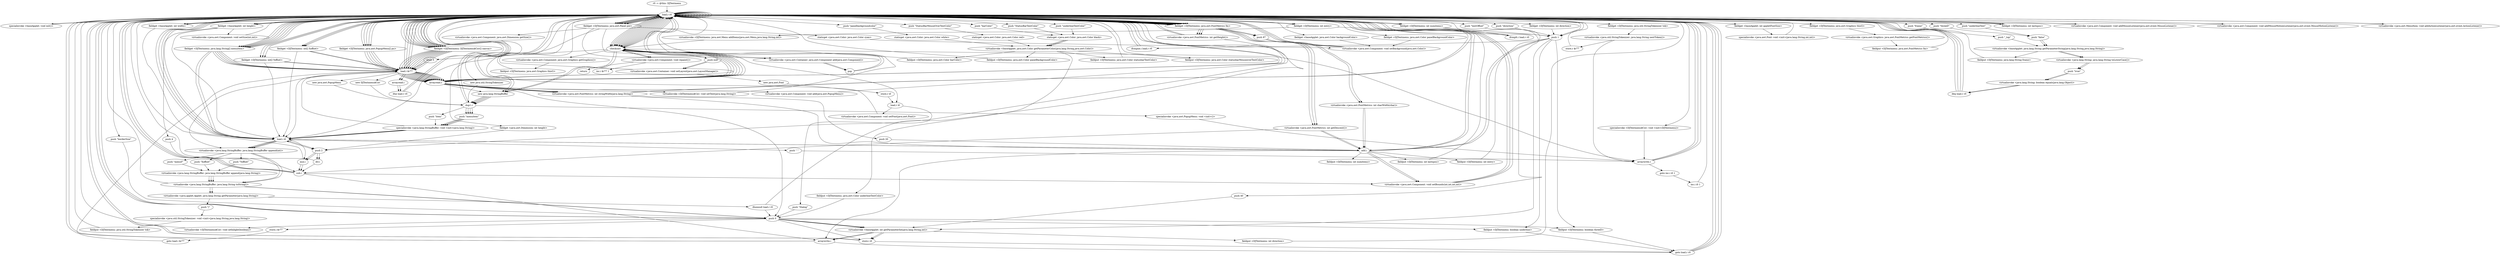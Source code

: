 digraph "" {
    "r0 := @this: DJTextmenu"
    "load.r r0"
    "r0 := @this: DJTextmenu"->"load.r r0";
    "specialinvoke <baseApplet: void init()>"
    "load.r r0"->"specialinvoke <baseApplet: void init()>";
    "specialinvoke <baseApplet: void init()>"->"load.r r0";
    "checkcast"
    "load.r r0"->"checkcast";
    "push null"
    "checkcast"->"push null";
    "virtualinvoke <java.awt.Container: void setLayout(java.awt.LayoutManager)>"
    "push null"->"virtualinvoke <java.awt.Container: void setLayout(java.awt.LayoutManager)>";
    "virtualinvoke <java.awt.Container: void setLayout(java.awt.LayoutManager)>"->"load.r r0";
    "load.r r0"->"checkcast";
    "checkcast"->"load.r r0";
    "fieldget <baseApplet: int width>"
    "load.r r0"->"fieldget <baseApplet: int width>";
    "fieldget <baseApplet: int width>"->"load.r r0";
    "fieldget <baseApplet: int height>"
    "load.r r0"->"fieldget <baseApplet: int height>";
    "virtualinvoke <java.awt.Component: void setSize(int,int)>"
    "fieldget <baseApplet: int height>"->"virtualinvoke <java.awt.Component: void setSize(int,int)>";
    "virtualinvoke <java.awt.Component: void setSize(int,int)>"->"load.r r0";
    "push \"borderSize\""
    "load.r r0"->"push \"borderSize\"";
    "push 0"
    "push \"borderSize\""->"push 0";
    "virtualinvoke <baseApplet: int getParameterInt(java.lang.String,int)>"
    "push 0"->"virtualinvoke <baseApplet: int getParameterInt(java.lang.String,int)>";
    "store.i i0"
    "virtualinvoke <baseApplet: int getParameterInt(java.lang.String,int)>"->"store.i i0";
    "store.i i0"->"load.r r0";
    "fieldget <DJTextmenu: java.awt.Panel pnl>"
    "load.r r0"->"fieldget <DJTextmenu: java.awt.Panel pnl>";
    "load.i i0"
    "fieldget <DJTextmenu: java.awt.Panel pnl>"->"load.i i0";
    "load.i i0"->"load.i i0";
    "load.i i0"->"load.r r0";
    "load.r r0"->"fieldget <baseApplet: int width>";
    "fieldget <baseApplet: int width>"->"load.i i0";
    "push 2"
    "load.i i0"->"push 2";
    "mul.i"
    "push 2"->"mul.i";
    "sub.i"
    "mul.i"->"sub.i";
    "sub.i"->"load.r r0";
    "load.r r0"->"fieldget <baseApplet: int height>";
    "fieldget <baseApplet: int height>"->"load.i i0";
    "load.i i0"->"push 2";
    "push 2"->"mul.i";
    "mul.i"->"sub.i";
    "virtualinvoke <java.awt.Component: void setBounds(int,int,int,int)>"
    "sub.i"->"virtualinvoke <java.awt.Component: void setBounds(int,int,int,int)>";
    "virtualinvoke <java.awt.Component: void setBounds(int,int,int,int)>"->"load.r r0";
    "load.r r0"->"fieldget <DJTextmenu: java.awt.Panel pnl>";
    "fieldget <DJTextmenu: java.awt.Panel pnl>"->"push null";
    "push null"->"virtualinvoke <java.awt.Container: void setLayout(java.awt.LayoutManager)>";
    "new java.awt.Font"
    "virtualinvoke <java.awt.Container: void setLayout(java.awt.LayoutManager)>"->"new java.awt.Font";
    "store.r i0"
    "new java.awt.Font"->"store.r i0";
    "load.r i0"
    "store.r i0"->"load.r i0";
    "push \"Dialog\""
    "load.r i0"->"push \"Dialog\"";
    "push \"Dialog\""->"push 0";
    "push 0"->"load.r r0";
    "fieldget <baseApplet: int appletFontSize>"
    "load.r r0"->"fieldget <baseApplet: int appletFontSize>";
    "specialinvoke <java.awt.Font: void <init>(java.lang.String,int,int)>"
    "fieldget <baseApplet: int appletFontSize>"->"specialinvoke <java.awt.Font: void <init>(java.lang.String,int,int)>";
    "specialinvoke <java.awt.Font: void <init>(java.lang.String,int,int)>"->"load.r r0";
    "load.r r0"->"checkcast";
    "checkcast"->"load.r i0";
    "virtualinvoke <java.awt.Component: void setFont(java.awt.Font)>"
    "load.r i0"->"virtualinvoke <java.awt.Component: void setFont(java.awt.Font)>";
    "virtualinvoke <java.awt.Component: void setFont(java.awt.Font)>"->"load.r r0";
    "load.r r0"->"load.r r0";
    "load.r r0"->"checkcast";
    "virtualinvoke <java.awt.Component: java.awt.Graphics getGraphics()>"
    "checkcast"->"virtualinvoke <java.awt.Component: java.awt.Graphics getGraphics()>";
    "fieldput <DJTextmenu: java.awt.Graphics thisG>"
    "virtualinvoke <java.awt.Component: java.awt.Graphics getGraphics()>"->"fieldput <DJTextmenu: java.awt.Graphics thisG>";
    "fieldput <DJTextmenu: java.awt.Graphics thisG>"->"load.r r0";
    "load.r r0"->"load.r r0";
    "fieldget <DJTextmenu: java.awt.Graphics thisG>"
    "load.r r0"->"fieldget <DJTextmenu: java.awt.Graphics thisG>";
    "virtualinvoke <java.awt.Graphics: java.awt.FontMetrics getFontMetrics()>"
    "fieldget <DJTextmenu: java.awt.Graphics thisG>"->"virtualinvoke <java.awt.Graphics: java.awt.FontMetrics getFontMetrics()>";
    "fieldput <DJTextmenu: java.awt.FontMetrics fm>"
    "virtualinvoke <java.awt.Graphics: java.awt.FontMetrics getFontMetrics()>"->"fieldput <DJTextmenu: java.awt.FontMetrics fm>";
    "fieldput <DJTextmenu: java.awt.FontMetrics fm>"->"load.r r0";
    "load.r r0"->"checkcast";
    "checkcast"->"load.r r0";
    "load.r r0"->"fieldget <DJTextmenu: java.awt.Panel pnl>";
    "virtualinvoke <java.awt.Container: java.awt.Component add(java.awt.Component)>"
    "fieldget <DJTextmenu: java.awt.Panel pnl>"->"virtualinvoke <java.awt.Container: java.awt.Component add(java.awt.Component)>";
    "pop"
    "virtualinvoke <java.awt.Container: java.awt.Component add(java.awt.Component)>"->"pop";
    "pop"->"load.r r0";
    "load.r r0"->"fieldget <DJTextmenu: java.awt.Panel pnl>";
    "staticget <java.awt.Color: java.awt.Color cyan>"
    "fieldget <DJTextmenu: java.awt.Panel pnl>"->"staticget <java.awt.Color: java.awt.Color cyan>";
    "virtualinvoke <java.awt.Component: void setBackground(java.awt.Color)>"
    "staticget <java.awt.Color: java.awt.Color cyan>"->"virtualinvoke <java.awt.Component: void setBackground(java.awt.Color)>";
    "virtualinvoke <java.awt.Component: void setBackground(java.awt.Color)>"->"load.r r0";
    "load.r r0"->"checkcast";
    "checkcast"->"load.r r0";
    "fieldget <baseApplet: java.awt.Color backgroundColor>"
    "load.r r0"->"fieldget <baseApplet: java.awt.Color backgroundColor>";
    "fieldget <baseApplet: java.awt.Color backgroundColor>"->"virtualinvoke <java.awt.Component: void setBackground(java.awt.Color)>";
    "virtualinvoke <java.awt.Component: void setBackground(java.awt.Color)>"->"load.r r0";
    "load.r r0"->"load.r r0";
    "push \"barColor\""
    "load.r r0"->"push \"barColor\"";
    "staticget <java.awt.Color: java.awt.Color black>"
    "push \"barColor\""->"staticget <java.awt.Color: java.awt.Color black>";
    "virtualinvoke <baseApplet: java.awt.Color getParameterColor(java.lang.String,java.awt.Color)>"
    "staticget <java.awt.Color: java.awt.Color black>"->"virtualinvoke <baseApplet: java.awt.Color getParameterColor(java.lang.String,java.awt.Color)>";
    "fieldput <DJTextmenu: java.awt.Color barColor>"
    "virtualinvoke <baseApplet: java.awt.Color getParameterColor(java.lang.String,java.awt.Color)>"->"fieldput <DJTextmenu: java.awt.Color barColor>";
    "fieldput <DJTextmenu: java.awt.Color barColor>"->"load.r r0";
    "load.r r0"->"load.r r0";
    "push \"panelbackgroundcolor\""
    "load.r r0"->"push \"panelbackgroundcolor\"";
    "staticget <java.awt.Color: java.awt.Color white>"
    "push \"panelbackgroundcolor\""->"staticget <java.awt.Color: java.awt.Color white>";
    "staticget <java.awt.Color: java.awt.Color white>"->"virtualinvoke <baseApplet: java.awt.Color getParameterColor(java.lang.String,java.awt.Color)>";
    "fieldput <DJTextmenu: java.awt.Color panelBackgroundColor>"
    "virtualinvoke <baseApplet: java.awt.Color getParameterColor(java.lang.String,java.awt.Color)>"->"fieldput <DJTextmenu: java.awt.Color panelBackgroundColor>";
    "fieldput <DJTextmenu: java.awt.Color panelBackgroundColor>"->"load.r r0";
    "load.r r0"->"load.r r0";
    "push \"StatusBarTextColor\""
    "load.r r0"->"push \"StatusBarTextColor\"";
    "push \"StatusBarTextColor\""->"staticget <java.awt.Color: java.awt.Color black>";
    "staticget <java.awt.Color: java.awt.Color black>"->"virtualinvoke <baseApplet: java.awt.Color getParameterColor(java.lang.String,java.awt.Color)>";
    "fieldput <DJTextmenu: java.awt.Color statusbarTextColor>"
    "virtualinvoke <baseApplet: java.awt.Color getParameterColor(java.lang.String,java.awt.Color)>"->"fieldput <DJTextmenu: java.awt.Color statusbarTextColor>";
    "fieldput <DJTextmenu: java.awt.Color statusbarTextColor>"->"load.r r0";
    "load.r r0"->"load.r r0";
    "push \"StatusBarMouseOverTextColor\""
    "load.r r0"->"push \"StatusBarMouseOverTextColor\"";
    "staticget <java.awt.Color: java.awt.Color red>"
    "push \"StatusBarMouseOverTextColor\""->"staticget <java.awt.Color: java.awt.Color red>";
    "staticget <java.awt.Color: java.awt.Color red>"->"virtualinvoke <baseApplet: java.awt.Color getParameterColor(java.lang.String,java.awt.Color)>";
    "fieldput <DJTextmenu: java.awt.Color statusbarMouseoverTextColor>"
    "virtualinvoke <baseApplet: java.awt.Color getParameterColor(java.lang.String,java.awt.Color)>"->"fieldput <DJTextmenu: java.awt.Color statusbarMouseoverTextColor>";
    "fieldput <DJTextmenu: java.awt.Color statusbarMouseoverTextColor>"->"load.r r0";
    "load.r r0"->"load.r r0";
    "push \"frame\""
    "load.r r0"->"push \"frame\"";
    "push \"_top\""
    "push \"frame\""->"push \"_top\"";
    "virtualinvoke <baseApplet: java.lang.String getParameterString(java.lang.String,java.lang.String)>"
    "push \"_top\""->"virtualinvoke <baseApplet: java.lang.String getParameterString(java.lang.String,java.lang.String)>";
    "fieldput <DJTextmenu: java.lang.String frame>"
    "virtualinvoke <baseApplet: java.lang.String getParameterString(java.lang.String,java.lang.String)>"->"fieldput <DJTextmenu: java.lang.String frame>";
    "fieldput <DJTextmenu: java.lang.String frame>"->"load.r r0";
    "load.r r0"->"load.r r0";
    "push \"direction\""
    "load.r r0"->"push \"direction\"";
    "push 1"
    "push \"direction\""->"push 1";
    "push 1"->"virtualinvoke <baseApplet: int getParameterInt(java.lang.String,int)>";
    "fieldput <DJTextmenu: int direction>"
    "virtualinvoke <baseApplet: int getParameterInt(java.lang.String,int)>"->"fieldput <DJTextmenu: int direction>";
    "fieldput <DJTextmenu: int direction>"->"load.r r0";
    "load.r r0"->"fieldget <DJTextmenu: java.awt.Panel pnl>";
    "fieldget <DJTextmenu: java.awt.Panel pnl>"->"load.r r0";
    "fieldget <DJTextmenu: java.awt.Color panelBackgroundColor>"
    "load.r r0"->"fieldget <DJTextmenu: java.awt.Color panelBackgroundColor>";
    "fieldget <DJTextmenu: java.awt.Color panelBackgroundColor>"->"virtualinvoke <java.awt.Component: void setBackground(java.awt.Color)>";
    "virtualinvoke <java.awt.Component: void setBackground(java.awt.Color)>"->"load.r r0";
    "push \"threeD\""
    "load.r r0"->"push \"threeD\"";
    "push \"false\""
    "push \"threeD\""->"push \"false\"";
    "push \"false\""->"virtualinvoke <baseApplet: java.lang.String getParameterString(java.lang.String,java.lang.String)>";
    "virtualinvoke <java.lang.String: java.lang.String toLowerCase()>"
    "virtualinvoke <baseApplet: java.lang.String getParameterString(java.lang.String,java.lang.String)>"->"virtualinvoke <java.lang.String: java.lang.String toLowerCase()>";
    "push \"true\""
    "virtualinvoke <java.lang.String: java.lang.String toLowerCase()>"->"push \"true\"";
    "virtualinvoke <java.lang.String: boolean equals(java.lang.Object)>"
    "push \"true\""->"virtualinvoke <java.lang.String: boolean equals(java.lang.Object)>";
    "ifeq load.r r0"
    "virtualinvoke <java.lang.String: boolean equals(java.lang.Object)>"->"ifeq load.r r0";
    "ifeq load.r r0"->"load.r r0";
    "load.r r0"->"push 1";
    "fieldput <DJTextmenu: boolean threeD>"
    "push 1"->"fieldput <DJTextmenu: boolean threeD>";
    "goto load.r r0"
    "fieldput <DJTextmenu: boolean threeD>"->"goto load.r r0";
    "goto load.r r0"->"load.r r0";
    "push \"underlineText\""
    "load.r r0"->"push \"underlineText\"";
    "push \"underlineText\""->"push \"false\"";
    "push \"false\""->"virtualinvoke <baseApplet: java.lang.String getParameterString(java.lang.String,java.lang.String)>";
    "virtualinvoke <baseApplet: java.lang.String getParameterString(java.lang.String,java.lang.String)>"->"virtualinvoke <java.lang.String: java.lang.String toLowerCase()>";
    "virtualinvoke <java.lang.String: java.lang.String toLowerCase()>"->"push \"true\"";
    "push \"true\""->"virtualinvoke <java.lang.String: boolean equals(java.lang.Object)>";
    "virtualinvoke <java.lang.String: boolean equals(java.lang.Object)>"->"ifeq load.r r0";
    "ifeq load.r r0"->"load.r r0";
    "load.r r0"->"push 1";
    "fieldput <DJTextmenu: boolean underline>"
    "push 1"->"fieldput <DJTextmenu: boolean underline>";
    "fieldput <DJTextmenu: boolean underline>"->"goto load.r r0";
    "goto load.r r0"->"load.r r0";
    "load.r r0"->"load.r r0";
    "push \"underlineTextColor\""
    "load.r r0"->"push \"underlineTextColor\"";
    "push \"underlineTextColor\""->"staticget <java.awt.Color: java.awt.Color black>";
    "staticget <java.awt.Color: java.awt.Color black>"->"virtualinvoke <baseApplet: java.awt.Color getParameterColor(java.lang.String,java.awt.Color)>";
    "fieldput <DJTextmenu: java.awt.Color underlineTextColor>"
    "virtualinvoke <baseApplet: java.awt.Color getParameterColor(java.lang.String,java.awt.Color)>"->"fieldput <DJTextmenu: java.awt.Color underlineTextColor>";
    "fieldput <DJTextmenu: java.awt.Color underlineTextColor>"->"push 0";
    "push 0"->"store.i i0";
    "store.i i0"->"goto load.r r0";
    "goto load.r r0"->"load.r r0";
    "load.r r0"->"checkcast";
    "new java.lang.StringBuffer"
    "checkcast"->"new java.lang.StringBuffer";
    "dup1.r"
    "new java.lang.StringBuffer"->"dup1.r";
    "push \"menuitem\""
    "dup1.r"->"push \"menuitem\"";
    "specialinvoke <java.lang.StringBuffer: void <init>(java.lang.String)>"
    "push \"menuitem\""->"specialinvoke <java.lang.StringBuffer: void <init>(java.lang.String)>";
    "specialinvoke <java.lang.StringBuffer: void <init>(java.lang.String)>"->"load.i i0";
    "virtualinvoke <java.lang.StringBuffer: java.lang.StringBuffer append(int)>"
    "load.i i0"->"virtualinvoke <java.lang.StringBuffer: java.lang.StringBuffer append(int)>";
    "virtualinvoke <java.lang.StringBuffer: java.lang.String toString()>"
    "virtualinvoke <java.lang.StringBuffer: java.lang.StringBuffer append(int)>"->"virtualinvoke <java.lang.StringBuffer: java.lang.String toString()>";
    "virtualinvoke <java.applet.Applet: java.lang.String getParameter(java.lang.String)>"
    "virtualinvoke <java.lang.StringBuffer: java.lang.String toString()>"->"virtualinvoke <java.applet.Applet: java.lang.String getParameter(java.lang.String)>";
    "ifnonnull load.r r0"
    "virtualinvoke <java.applet.Applet: java.lang.String getParameter(java.lang.String)>"->"ifnonnull load.r r0";
    "ifnonnull load.r r0"->"push 0";
    "store.i $r77"
    "push 0"->"store.i $r77";
    "goto load.i $r77"
    "store.i $r77"->"goto load.i $r77";
    "load.i $r77"
    "goto load.i $r77"->"load.i $r77";
    "load.i $r77"->"load.r r0";
    "fieldget <DJTextmenu: int numitems>"
    "load.r r0"->"fieldget <DJTextmenu: int numitems>";
    "ifcmplt.i load.r r0"
    "fieldget <DJTextmenu: int numitems>"->"ifcmplt.i load.r r0";
    "ifcmplt.i load.r r0"->"load.r r0";
    "load.r r0"->"checkcast";
    "virtualinvoke <java.awt.Component: void repaint()>"
    "checkcast"->"virtualinvoke <java.awt.Component: void repaint()>";
    "return"
    "virtualinvoke <java.awt.Component: void repaint()>"->"return";
    "ifcmplt.i load.r r0"->"load.r r0";
    "fieldget <DJTextmenu: DJTextmenu$Cnv[] canvas>"
    "load.r r0"->"fieldget <DJTextmenu: DJTextmenu$Cnv[] canvas>";
    "fieldget <DJTextmenu: DJTextmenu$Cnv[] canvas>"->"load.i $r77";
    "new DJTextmenu$Cnv"
    "load.i $r77"->"new DJTextmenu$Cnv";
    "new DJTextmenu$Cnv"->"dup1.r";
    "dup1.r"->"load.r r0";
    "specialinvoke <DJTextmenu$Cnv: void <init>(DJTextmenu)>"
    "load.r r0"->"specialinvoke <DJTextmenu$Cnv: void <init>(DJTextmenu)>";
    "arraywrite.r"
    "specialinvoke <DJTextmenu$Cnv: void <init>(DJTextmenu)>"->"arraywrite.r";
    "arraywrite.r"->"load.r r0";
    "push \"textOffset\""
    "load.r r0"->"push \"textOffset\"";
    "push 40"
    "push \"textOffset\""->"push 40";
    "push 40"->"virtualinvoke <baseApplet: int getParameterInt(java.lang.String,int)>";
    "virtualinvoke <baseApplet: int getParameterInt(java.lang.String,int)>"->"store.i i0";
    "store.i i0"->"load.r r0";
    "fieldget <DJTextmenu: int direction>"
    "load.r r0"->"fieldget <DJTextmenu: int direction>";
    "fieldget <DJTextmenu: int direction>"->"push 1";
    "ifcmpne.i load.r r0"
    "push 1"->"ifcmpne.i load.r r0";
    "ifcmpne.i load.r r0"->"load.r r0";
    "load.r r0"->"fieldget <DJTextmenu: DJTextmenu$Cnv[] canvas>";
    "fieldget <DJTextmenu: DJTextmenu$Cnv[] canvas>"->"load.i $r77";
    "arrayread.r"
    "load.i $r77"->"arrayread.r";
    "arrayread.r"->"checkcast";
    "push 5"
    "checkcast"->"push 5";
    "push 5"->"load.i $r77";
    "load.i $r77"->"load.i i0";
    "load.i i0"->"mul.i";
    "mul.i"->"load.r r0";
    "fieldget <DJTextmenu: java.awt.FontMetrics fm>"
    "load.r r0"->"fieldget <DJTextmenu: java.awt.FontMetrics fm>";
    "fieldget <DJTextmenu: java.awt.FontMetrics fm>"->"load.r r0";
    "fieldget <DJTextmenu: java.lang.String[] menuitem>"
    "load.r r0"->"fieldget <DJTextmenu: java.lang.String[] menuitem>";
    "fieldget <DJTextmenu: java.lang.String[] menuitem>"->"load.i $r77";
    "load.i $r77"->"arrayread.r";
    "virtualinvoke <java.awt.FontMetrics: int stringWidth(java.lang.String)>"
    "arrayread.r"->"virtualinvoke <java.awt.FontMetrics: int stringWidth(java.lang.String)>";
    "virtualinvoke <java.awt.FontMetrics: int stringWidth(java.lang.String)>"->"load.r r0";
    "load.r r0"->"fieldget <DJTextmenu: java.awt.FontMetrics fm>";
    "push 87"
    "fieldget <DJTextmenu: java.awt.FontMetrics fm>"->"push 87";
    "virtualinvoke <java.awt.FontMetrics: int charWidth(char)>"
    "push 87"->"virtualinvoke <java.awt.FontMetrics: int charWidth(char)>";
    "add.i"
    "virtualinvoke <java.awt.FontMetrics: int charWidth(char)>"->"add.i";
    "add.i"->"load.r r0";
    "load.r r0"->"fieldget <DJTextmenu: java.awt.FontMetrics fm>";
    "virtualinvoke <java.awt.FontMetrics: int getHeight()>"
    "fieldget <DJTextmenu: java.awt.FontMetrics fm>"->"virtualinvoke <java.awt.FontMetrics: int getHeight()>";
    "virtualinvoke <java.awt.FontMetrics: int getHeight()>"->"load.r r0";
    "load.r r0"->"fieldget <DJTextmenu: java.awt.FontMetrics fm>";
    "virtualinvoke <java.awt.FontMetrics: int getDescent()>"
    "fieldget <DJTextmenu: java.awt.FontMetrics fm>"->"virtualinvoke <java.awt.FontMetrics: int getDescent()>";
    "virtualinvoke <java.awt.FontMetrics: int getDescent()>"->"add.i";
    "add.i"->"virtualinvoke <java.awt.Component: void setBounds(int,int,int,int)>";
    "virtualinvoke <java.awt.Component: void setBounds(int,int,int,int)>"->"load.r r0";
    "fieldget <DJTextmenu: int[] Xoffset>"
    "load.r r0"->"fieldget <DJTextmenu: int[] Xoffset>";
    "fieldget <DJTextmenu: int[] Xoffset>"->"load.i $r77";
    "arrayread.i"
    "load.i $r77"->"arrayread.i";
    "ifne load.r r0"
    "arrayread.i"->"ifne load.r r0";
    "ifne load.r r0"->"load.r r0";
    "load.r r0"->"fieldget <DJTextmenu: int[] Xoffset>";
    "fieldget <DJTextmenu: int[] Xoffset>"->"load.i $r77";
    "load.i $r77"->"load.r r0";
    "load.r r0"->"fieldget <DJTextmenu: java.awt.FontMetrics fm>";
    "fieldget <DJTextmenu: java.awt.FontMetrics fm>"->"load.r r0";
    "load.r r0"->"fieldget <DJTextmenu: java.lang.String[] menuitem>";
    "fieldget <DJTextmenu: java.lang.String[] menuitem>"->"load.i $r77";
    "load.i $r77"->"arrayread.r";
    "arrayread.r"->"virtualinvoke <java.awt.FontMetrics: int stringWidth(java.lang.String)>";
    "push 20"
    "virtualinvoke <java.awt.FontMetrics: int stringWidth(java.lang.String)>"->"push 20";
    "push 20"->"add.i";
    "arraywrite.i"
    "add.i"->"arraywrite.i";
    "arraywrite.i"->"goto load.r r0";
    "goto load.r r0"->"load.r r0";
    "load.r r0"->"load.r r0";
    "fieldget <DJTextmenu: int lastxpos>"
    "load.r r0"->"fieldget <DJTextmenu: int lastxpos>";
    "fieldget <DJTextmenu: int lastxpos>"->"load.r r0";
    "load.r r0"->"fieldget <DJTextmenu: java.awt.FontMetrics fm>";
    "fieldget <DJTextmenu: java.awt.FontMetrics fm>"->"load.r r0";
    "load.r r0"->"fieldget <DJTextmenu: java.lang.String[] menuitem>";
    "fieldget <DJTextmenu: java.lang.String[] menuitem>"->"load.i $r77";
    "load.i $r77"->"arrayread.r";
    "arrayread.r"->"virtualinvoke <java.awt.FontMetrics: int stringWidth(java.lang.String)>";
    "virtualinvoke <java.awt.FontMetrics: int stringWidth(java.lang.String)>"->"add.i";
    "add.i"->"load.i i0";
    "load.i i0"->"add.i";
    "fieldput <DJTextmenu: int lastxpos>"
    "add.i"->"fieldput <DJTextmenu: int lastxpos>";
    "fieldput <DJTextmenu: int lastxpos>"->"load.r r0";
    "load.r r0"->"fieldget <DJTextmenu: DJTextmenu$Cnv[] canvas>";
    "fieldget <DJTextmenu: DJTextmenu$Cnv[] canvas>"->"load.i $r77";
    "load.i $r77"->"arrayread.r";
    "arrayread.r"->"load.r r0";
    "load.r r0"->"fieldget <DJTextmenu: java.lang.String[] menuitem>";
    "fieldget <DJTextmenu: java.lang.String[] menuitem>"->"load.i $r77";
    "load.i $r77"->"arrayread.r";
    "virtualinvoke <DJTextmenu$Cnv: void setText(java.lang.String)>"
    "arrayread.r"->"virtualinvoke <DJTextmenu$Cnv: void setText(java.lang.String)>";
    "virtualinvoke <DJTextmenu$Cnv: void setText(java.lang.String)>"->"load.r r0";
    "load.r r0"->"fieldget <DJTextmenu: DJTextmenu$Cnv[] canvas>";
    "fieldget <DJTextmenu: DJTextmenu$Cnv[] canvas>"->"load.i $r77";
    "load.i $r77"->"arrayread.r";
    "arrayread.r"->"checkcast";
    "checkcast"->"load.r r0";
    "virtualinvoke <java.awt.Component: void addMouseListener(java.awt.event.MouseListener)>"
    "load.r r0"->"virtualinvoke <java.awt.Component: void addMouseListener(java.awt.event.MouseListener)>";
    "virtualinvoke <java.awt.Component: void addMouseListener(java.awt.event.MouseListener)>"->"load.r r0";
    "load.r r0"->"fieldget <DJTextmenu: DJTextmenu$Cnv[] canvas>";
    "fieldget <DJTextmenu: DJTextmenu$Cnv[] canvas>"->"load.i $r77";
    "load.i $r77"->"arrayread.r";
    "arrayread.r"->"checkcast";
    "checkcast"->"load.r r0";
    "virtualinvoke <java.awt.Component: void addMouseMotionListener(java.awt.event.MouseMotionListener)>"
    "load.r r0"->"virtualinvoke <java.awt.Component: void addMouseMotionListener(java.awt.event.MouseMotionListener)>";
    "virtualinvoke <java.awt.Component: void addMouseMotionListener(java.awt.event.MouseMotionListener)>"->"load.r r0";
    "load.r r0"->"fieldget <DJTextmenu: java.awt.Panel pnl>";
    "fieldget <DJTextmenu: java.awt.Panel pnl>"->"load.r r0";
    "load.r r0"->"fieldget <DJTextmenu: DJTextmenu$Cnv[] canvas>";
    "fieldget <DJTextmenu: DJTextmenu$Cnv[] canvas>"->"load.i $r77";
    "load.i $r77"->"arrayread.r";
    "arrayread.r"->"checkcast";
    "checkcast"->"virtualinvoke <java.awt.Container: java.awt.Component add(java.awt.Component)>";
    "virtualinvoke <java.awt.Container: java.awt.Component add(java.awt.Component)>"->"pop";
    "pop"->"load.r r0";
    "fieldget <DJTextmenu: java.awt.PopupMenu[] pu>"
    "load.r r0"->"fieldget <DJTextmenu: java.awt.PopupMenu[] pu>";
    "fieldget <DJTextmenu: java.awt.PopupMenu[] pu>"->"load.i $r77";
    "new java.awt.PopupMenu"
    "load.i $r77"->"new java.awt.PopupMenu";
    "new java.awt.PopupMenu"->"dup1.r";
    "specialinvoke <java.awt.PopupMenu: void <init>()>"
    "dup1.r"->"specialinvoke <java.awt.PopupMenu: void <init>()>";
    "specialinvoke <java.awt.PopupMenu: void <init>()>"->"arraywrite.r";
    "arraywrite.r"->"load.r r0";
    "load.r r0"->"fieldget <DJTextmenu: java.awt.PopupMenu[] pu>";
    "fieldget <DJTextmenu: java.awt.PopupMenu[] pu>"->"load.i $r77";
    "load.i $r77"->"load.r r0";
    "load.r r0"->"load.r r0";
    "load.r r0"->"fieldget <DJTextmenu: java.awt.PopupMenu[] pu>";
    "fieldget <DJTextmenu: java.awt.PopupMenu[] pu>"->"load.i $r77";
    "load.i $r77"->"arrayread.r";
    "arrayread.r"->"new java.lang.StringBuffer";
    "new java.lang.StringBuffer"->"dup1.r";
    "push \"item\""
    "dup1.r"->"push \"item\"";
    "push \"item\""->"specialinvoke <java.lang.StringBuffer: void <init>(java.lang.String)>";
    "specialinvoke <java.lang.StringBuffer: void <init>(java.lang.String)>"->"load.i $r77";
    "load.i $r77"->"virtualinvoke <java.lang.StringBuffer: java.lang.StringBuffer append(int)>";
    "push \"menu0\""
    "virtualinvoke <java.lang.StringBuffer: java.lang.StringBuffer append(int)>"->"push \"menu0\"";
    "virtualinvoke <java.lang.StringBuffer: java.lang.StringBuffer append(java.lang.String)>"
    "push \"menu0\""->"virtualinvoke <java.lang.StringBuffer: java.lang.StringBuffer append(java.lang.String)>";
    "virtualinvoke <java.lang.StringBuffer: java.lang.StringBuffer append(java.lang.String)>"->"virtualinvoke <java.lang.StringBuffer: java.lang.String toString()>";
    "virtualinvoke <java.lang.StringBuffer: java.lang.String toString()>"->"load.r r0";
    "fieldget <DJTextmenu: int entry>"
    "load.r r0"->"fieldget <DJTextmenu: int entry>";
    "virtualinvoke <DJTextmenu: java.awt.Menu addItems(java.awt.Menu,java.lang.String,int)>"
    "fieldget <DJTextmenu: int entry>"->"virtualinvoke <DJTextmenu: java.awt.Menu addItems(java.awt.Menu,java.lang.String,int)>";
    "virtualinvoke <DJTextmenu: java.awt.Menu addItems(java.awt.Menu,java.lang.String,int)>"->"checkcast";
    "checkcast"->"arraywrite.r";
    "arraywrite.r"->"load.r r0";
    "load.r r0"->"load.r r0";
    "load.r r0"->"fieldget <DJTextmenu: int entry>";
    "fieldget <DJTextmenu: int entry>"->"push 1";
    "push 1"->"add.i";
    "fieldput <DJTextmenu: int entry>"
    "add.i"->"fieldput <DJTextmenu: int entry>";
    "fieldput <DJTextmenu: int entry>"->"load.r r0";
    "load.r r0"->"fieldget <DJTextmenu: java.awt.PopupMenu[] pu>";
    "fieldget <DJTextmenu: java.awt.PopupMenu[] pu>"->"load.i $r77";
    "load.i $r77"->"arrayread.r";
    "arrayread.r"->"load.r r0";
    "virtualinvoke <java.awt.MenuItem: void addActionListener(java.awt.event.ActionListener)>"
    "load.r r0"->"virtualinvoke <java.awt.MenuItem: void addActionListener(java.awt.event.ActionListener)>";
    "virtualinvoke <java.awt.MenuItem: void addActionListener(java.awt.event.ActionListener)>"->"load.r r0";
    "load.r r0"->"fieldget <DJTextmenu: DJTextmenu$Cnv[] canvas>";
    "fieldget <DJTextmenu: DJTextmenu$Cnv[] canvas>"->"load.i $r77";
    "load.i $r77"->"arrayread.r";
    "arrayread.r"->"checkcast";
    "checkcast"->"load.r r0";
    "load.r r0"->"fieldget <DJTextmenu: java.awt.PopupMenu[] pu>";
    "fieldget <DJTextmenu: java.awt.PopupMenu[] pu>"->"load.i $r77";
    "load.i $r77"->"arrayread.r";
    "virtualinvoke <java.awt.Component: void add(java.awt.PopupMenu)>"
    "arrayread.r"->"virtualinvoke <java.awt.Component: void add(java.awt.PopupMenu)>";
    "virtualinvoke <java.awt.Component: void add(java.awt.PopupMenu)>"->"load.r r0";
    "load.r r0"->"fieldget <DJTextmenu: DJTextmenu$Cnv[] canvas>";
    "fieldget <DJTextmenu: DJTextmenu$Cnv[] canvas>"->"load.i $r77";
    "load.i $r77"->"arrayread.r";
    "arrayread.r"->"push 0";
    "virtualinvoke <DJTextmenu$Cnv: void sethilight(boolean)>"
    "push 0"->"virtualinvoke <DJTextmenu$Cnv: void sethilight(boolean)>";
    "virtualinvoke <DJTextmenu$Cnv: void sethilight(boolean)>"->"load.r r0";
    "load.r r0"->"fieldget <DJTextmenu: DJTextmenu$Cnv[] canvas>";
    "fieldget <DJTextmenu: DJTextmenu$Cnv[] canvas>"->"load.i $r77";
    "load.i $r77"->"arrayread.r";
    "arrayread.r"->"checkcast";
    "checkcast"->"virtualinvoke <java.awt.Component: void repaint()>";
    "inc.i $r77 1"
    "virtualinvoke <java.awt.Component: void repaint()>"->"inc.i $r77 1";
    "ifcmpne.i load.r r0"->"load.r r0";
    "load.r r0"->"fieldget <DJTextmenu: DJTextmenu$Cnv[] canvas>";
    "fieldget <DJTextmenu: DJTextmenu$Cnv[] canvas>"->"load.i $r77";
    "load.i $r77"->"arrayread.r";
    "arrayread.r"->"checkcast";
    "checkcast"->"load.r r0";
    "load.r r0"->"fieldget <DJTextmenu: int lastxpos>";
    "fieldget <DJTextmenu: int lastxpos>"->"load.r r0";
    "load.r r0"->"fieldget <DJTextmenu: java.awt.Panel pnl>";
    "virtualinvoke <java.awt.Component: java.awt.Dimension getSize()>"
    "fieldget <DJTextmenu: java.awt.Panel pnl>"->"virtualinvoke <java.awt.Component: java.awt.Dimension getSize()>";
    "fieldget <java.awt.Dimension: int height>"
    "virtualinvoke <java.awt.Component: java.awt.Dimension getSize()>"->"fieldget <java.awt.Dimension: int height>";
    "fieldget <java.awt.Dimension: int height>"->"push 2";
    "div.i"
    "push 2"->"div.i";
    "div.i"->"load.r r0";
    "load.r r0"->"fieldget <DJTextmenu: java.awt.FontMetrics fm>";
    "fieldget <DJTextmenu: java.awt.FontMetrics fm>"->"virtualinvoke <java.awt.FontMetrics: int getHeight()>";
    "virtualinvoke <java.awt.FontMetrics: int getHeight()>"->"push 2";
    "push 2"->"div.i";
    "div.i"->"sub.i";
    "sub.i"->"load.r r0";
    "load.r r0"->"fieldget <DJTextmenu: java.awt.FontMetrics fm>";
    "fieldget <DJTextmenu: java.awt.FontMetrics fm>"->"virtualinvoke <java.awt.FontMetrics: int getDescent()>";
    "virtualinvoke <java.awt.FontMetrics: int getDescent()>"->"sub.i";
    "sub.i"->"load.r r0";
    "load.r r0"->"fieldget <DJTextmenu: java.awt.FontMetrics fm>";
    "fieldget <DJTextmenu: java.awt.FontMetrics fm>"->"load.r r0";
    "load.r r0"->"fieldget <DJTextmenu: java.lang.String[] menuitem>";
    "fieldget <DJTextmenu: java.lang.String[] menuitem>"->"load.i $r77";
    "load.i $r77"->"arrayread.r";
    "arrayread.r"->"virtualinvoke <java.awt.FontMetrics: int stringWidth(java.lang.String)>";
    "virtualinvoke <java.awt.FontMetrics: int stringWidth(java.lang.String)>"->"load.r r0";
    "load.r r0"->"fieldget <DJTextmenu: java.awt.FontMetrics fm>";
    "fieldget <DJTextmenu: java.awt.FontMetrics fm>"->"push 87";
    "push 87"->"virtualinvoke <java.awt.FontMetrics: int charWidth(char)>";
    "virtualinvoke <java.awt.FontMetrics: int charWidth(char)>"->"add.i";
    "add.i"->"load.r r0";
    "load.r r0"->"fieldget <DJTextmenu: java.awt.FontMetrics fm>";
    "fieldget <DJTextmenu: java.awt.FontMetrics fm>"->"virtualinvoke <java.awt.FontMetrics: int getHeight()>";
    "virtualinvoke <java.awt.FontMetrics: int getHeight()>"->"load.r r0";
    "load.r r0"->"fieldget <DJTextmenu: java.awt.FontMetrics fm>";
    "fieldget <DJTextmenu: java.awt.FontMetrics fm>"->"virtualinvoke <java.awt.FontMetrics: int getDescent()>";
    "virtualinvoke <java.awt.FontMetrics: int getDescent()>"->"add.i";
    "add.i"->"virtualinvoke <java.awt.Component: void setBounds(int,int,int,int)>";
    "virtualinvoke <java.awt.Component: void setBounds(int,int,int,int)>"->"load.r r0";
    "fieldget <DJTextmenu: int[] Yoffset>"
    "load.r r0"->"fieldget <DJTextmenu: int[] Yoffset>";
    "fieldget <DJTextmenu: int[] Yoffset>"->"load.i $r77";
    "load.i $r77"->"arrayread.i";
    "arrayread.i"->"ifne load.r r0";
    "ifne load.r r0"->"load.r r0";
    "load.r r0"->"fieldget <DJTextmenu: int[] Yoffset>";
    "fieldget <DJTextmenu: int[] Yoffset>"->"load.i $r77";
    "load.i $r77"->"load.r r0";
    "load.r r0"->"fieldget <baseApplet: int height>";
    "push 4"
    "fieldget <baseApplet: int height>"->"push 4";
    "push 4"->"sub.i";
    "sub.i"->"arraywrite.i";
    "ifnonnull load.r r0"->"load.r r0";
    "load.r r0"->"fieldget <DJTextmenu: int[] Xoffset>";
    "fieldget <DJTextmenu: int[] Xoffset>"->"load.i i0";
    "load.i i0"->"load.r r0";
    "load.r r0"->"new java.lang.StringBuffer";
    "new java.lang.StringBuffer"->"dup1.r";
    "dup1.r"->"push \"menuitem\"";
    "push \"menuitem\""->"specialinvoke <java.lang.StringBuffer: void <init>(java.lang.String)>";
    "specialinvoke <java.lang.StringBuffer: void <init>(java.lang.String)>"->"load.i i0";
    "load.i i0"->"virtualinvoke <java.lang.StringBuffer: java.lang.StringBuffer append(int)>";
    "push \"Xoffset\""
    "virtualinvoke <java.lang.StringBuffer: java.lang.StringBuffer append(int)>"->"push \"Xoffset\"";
    "push \"Xoffset\""->"virtualinvoke <java.lang.StringBuffer: java.lang.StringBuffer append(java.lang.String)>";
    "virtualinvoke <java.lang.StringBuffer: java.lang.StringBuffer append(java.lang.String)>"->"virtualinvoke <java.lang.StringBuffer: java.lang.String toString()>";
    "virtualinvoke <java.lang.StringBuffer: java.lang.String toString()>"->"push 0";
    "push 0"->"virtualinvoke <baseApplet: int getParameterInt(java.lang.String,int)>";
    "virtualinvoke <baseApplet: int getParameterInt(java.lang.String,int)>"->"arraywrite.i";
    "arraywrite.i"->"load.r r0";
    "load.r r0"->"fieldget <DJTextmenu: int[] Yoffset>";
    "fieldget <DJTextmenu: int[] Yoffset>"->"load.i i0";
    "load.i i0"->"load.r r0";
    "load.r r0"->"new java.lang.StringBuffer";
    "new java.lang.StringBuffer"->"dup1.r";
    "dup1.r"->"push \"menuitem\"";
    "push \"menuitem\""->"specialinvoke <java.lang.StringBuffer: void <init>(java.lang.String)>";
    "specialinvoke <java.lang.StringBuffer: void <init>(java.lang.String)>"->"load.i i0";
    "load.i i0"->"virtualinvoke <java.lang.StringBuffer: java.lang.StringBuffer append(int)>";
    "push \"Yoffset\""
    "virtualinvoke <java.lang.StringBuffer: java.lang.StringBuffer append(int)>"->"push \"Yoffset\"";
    "push \"Yoffset\""->"virtualinvoke <java.lang.StringBuffer: java.lang.StringBuffer append(java.lang.String)>";
    "virtualinvoke <java.lang.StringBuffer: java.lang.StringBuffer append(java.lang.String)>"->"virtualinvoke <java.lang.StringBuffer: java.lang.String toString()>";
    "virtualinvoke <java.lang.StringBuffer: java.lang.String toString()>"->"push 0";
    "push 0"->"virtualinvoke <baseApplet: int getParameterInt(java.lang.String,int)>";
    "virtualinvoke <baseApplet: int getParameterInt(java.lang.String,int)>"->"arraywrite.i";
    "arraywrite.i"->"load.r r0";
    "new java.util.StringTokenizer"
    "load.r r0"->"new java.util.StringTokenizer";
    "new java.util.StringTokenizer"->"dup1.r";
    "dup1.r"->"load.r r0";
    "load.r r0"->"checkcast";
    "checkcast"->"new java.lang.StringBuffer";
    "new java.lang.StringBuffer"->"dup1.r";
    "dup1.r"->"push \"menuitem\"";
    "push \"menuitem\""->"specialinvoke <java.lang.StringBuffer: void <init>(java.lang.String)>";
    "specialinvoke <java.lang.StringBuffer: void <init>(java.lang.String)>"->"load.i i0";
    "load.i i0"->"virtualinvoke <java.lang.StringBuffer: java.lang.StringBuffer append(int)>";
    "virtualinvoke <java.lang.StringBuffer: java.lang.StringBuffer append(int)>"->"virtualinvoke <java.lang.StringBuffer: java.lang.String toString()>";
    "virtualinvoke <java.lang.StringBuffer: java.lang.String toString()>"->"virtualinvoke <java.applet.Applet: java.lang.String getParameter(java.lang.String)>";
    "push \"|\""
    "virtualinvoke <java.applet.Applet: java.lang.String getParameter(java.lang.String)>"->"push \"|\"";
    "specialinvoke <java.util.StringTokenizer: void <init>(java.lang.String,java.lang.String)>"
    "push \"|\""->"specialinvoke <java.util.StringTokenizer: void <init>(java.lang.String,java.lang.String)>";
    "fieldput <DJTextmenu: java.util.StringTokenizer tok>"
    "specialinvoke <java.util.StringTokenizer: void <init>(java.lang.String,java.lang.String)>"->"fieldput <DJTextmenu: java.util.StringTokenizer tok>";
    "fieldput <DJTextmenu: java.util.StringTokenizer tok>"->"load.r r0";
    "load.r r0"->"fieldget <DJTextmenu: java.lang.String[] menuitem>";
    "fieldget <DJTextmenu: java.lang.String[] menuitem>"->"load.i i0";
    "load.i i0"->"load.r r0";
    "fieldget <DJTextmenu: java.util.StringTokenizer tok>"
    "load.r r0"->"fieldget <DJTextmenu: java.util.StringTokenizer tok>";
    "virtualinvoke <java.util.StringTokenizer: java.lang.String nextToken()>"
    "fieldget <DJTextmenu: java.util.StringTokenizer tok>"->"virtualinvoke <java.util.StringTokenizer: java.lang.String nextToken()>";
    "virtualinvoke <java.util.StringTokenizer: java.lang.String nextToken()>"->"arraywrite.r";
    "goto inc.i i0 1"
    "arraywrite.r"->"goto inc.i i0 1";
    "inc.i i0 1"
    "goto inc.i i0 1"->"inc.i i0 1";
    "inc.i i0 1"->"load.r r0";
    "load.r r0"->"load.r r0";
    "load.r r0"->"fieldget <DJTextmenu: int numitems>";
    "fieldget <DJTextmenu: int numitems>"->"push 1";
    "push 1"->"add.i";
    "fieldput <DJTextmenu: int numitems>"
    "add.i"->"fieldput <DJTextmenu: int numitems>";
    "store.r $r77"
    "virtualinvoke <java.util.StringTokenizer: java.lang.String nextToken()>"->"store.r $r77";
    "store.r $r77"->"load.r r0";
    "load.r r0"->"fieldget <DJTextmenu: java.lang.String[] menuitem>";
    "fieldget <DJTextmenu: java.lang.String[] menuitem>"->"load.i i0";
    "push \" \""
    "load.i i0"->"push \" \"";
    "push \" \""->"arraywrite.r";
    "ifeq load.r r0"->"load.r r0";
    "load.r r0"->"push 0";
    "push 0"->"fieldput <DJTextmenu: boolean underline>";
    "ifeq load.r r0"->"load.r r0";
    "load.r r0"->"push 0";
    "push 0"->"fieldput <DJTextmenu: boolean threeD>";
}
